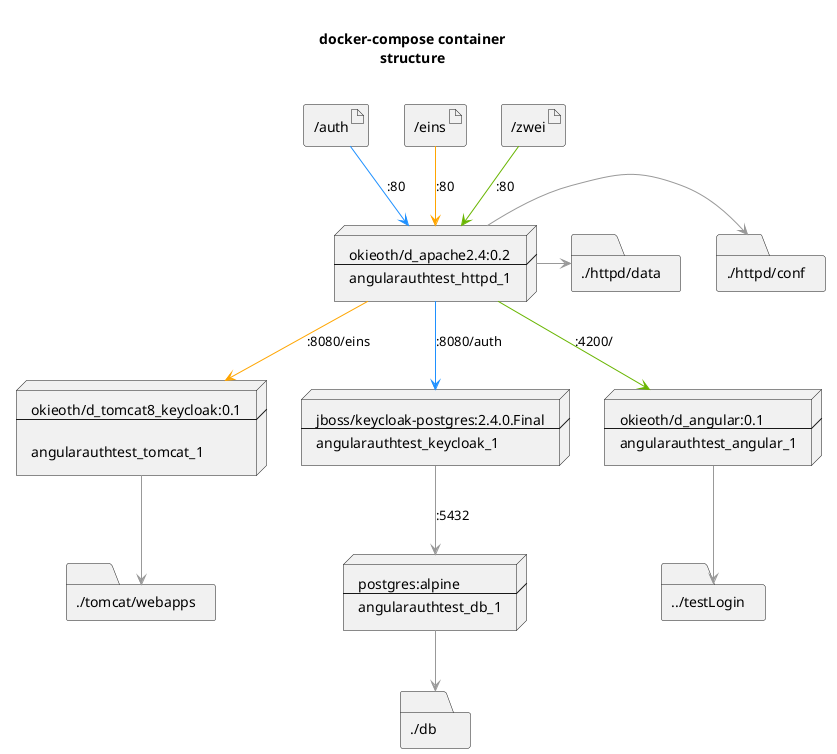 @startuml
title \ndocker-compose container\nstructure\n

!define clAuth #DodgerBlue
!define clEins #Orange
!define clZwei #68B500
!define clBlack #999999

node apache [
okieoth/d_apache2.4:0.2
--
angularauthtest_httpd_1
]
node tomcat [
okieoth/d_tomcat8_keycloak:0.1
--

angularauthtest_tomcat_1
]
node keycloak [
jboss/keycloak-postgres:2.4.0.Final
--
angularauthtest_keycloak_1
]

node db [
postgres:alpine
--
angularauthtest_db_1
]

node angular [
okieoth/d_angular:0.1
--
angularauthtest_angular_1
]


folder httpdConf as "./httpd/conf"
folder httpdData as "./httpd/data"
folder webapps as "./tomcat/webapps"
folder db_dir as "./db"
folder angularProject as "../testLogin"

artifact auth as "/auth"
artifact eins as "/eins"
artifact zwei as "/zwei"

auth -[clAuth]-> apache: :80
eins -[clEins]-> apache: :80
zwei -[clZwei]-> apache: :80

apache -[clEins]-> tomcat: :8080/eins
apache -[clAuth]-> keycloak: :8080/auth

keycloak -[clBlack]-> db: :5432

apache -[clZwei]-> angular: :4200/

apache -[clBlack]right-> httpdConf
apache -[clBlack]right-> httpdData

tomcat -[clBlack]down-> webapps
db -[clBlack]down-> db_dir
angular -[clBlack]down-> angularProject

@enduml